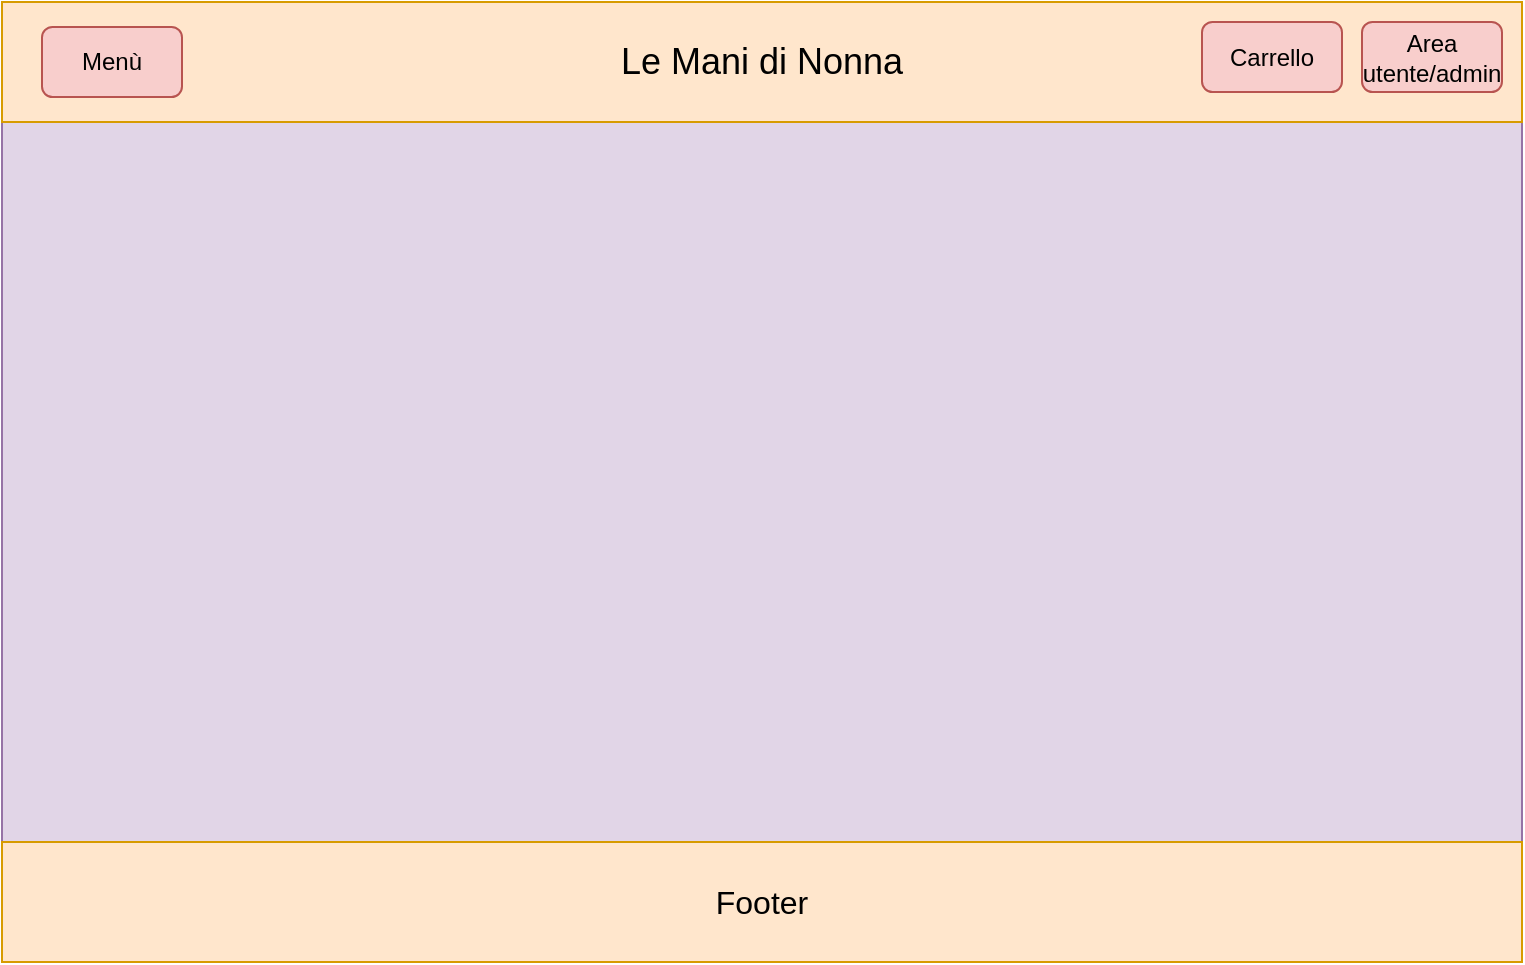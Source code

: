 <mxfile version="16.5.2" type="device"><diagram id="D_s_SHbBlEoiUJImxIal" name="Page-1"><mxGraphModel dx="1209" dy="767" grid="1" gridSize="10" guides="1" tooltips="1" connect="1" arrows="1" fold="1" page="1" pageScale="1" pageWidth="827" pageHeight="1169" math="0" shadow="0"><root><mxCell id="0"/><mxCell id="1" parent="0"/><mxCell id="OwEcgagxbkUqcHsTaHoX-1" value="" style="rounded=0;whiteSpace=wrap;html=1;fillColor=#e1d5e7;strokeColor=#9673a6;" parent="1" vertex="1"><mxGeometry x="40" y="120" width="760" height="480" as="geometry"/></mxCell><mxCell id="OwEcgagxbkUqcHsTaHoX-2" value="&lt;font style=&quot;font-size: 18px&quot;&gt;Le Mani di Nonna&lt;/font&gt;" style="rounded=0;whiteSpace=wrap;html=1;fillColor=#ffe6cc;strokeColor=#d79b00;" parent="1" vertex="1"><mxGeometry x="40" y="120" width="760" height="60" as="geometry"/></mxCell><mxCell id="OwEcgagxbkUqcHsTaHoX-3" value="&lt;font style=&quot;font-size: 16px&quot;&gt;Footer&lt;/font&gt;" style="rounded=0;whiteSpace=wrap;html=1;fillColor=#ffe6cc;strokeColor=#d79b00;" parent="1" vertex="1"><mxGeometry x="40" y="540" width="760" height="60" as="geometry"/></mxCell><mxCell id="OwEcgagxbkUqcHsTaHoX-4" value="Menù" style="rounded=1;whiteSpace=wrap;html=1;fillColor=#f8cecc;strokeColor=#b85450;" parent="1" vertex="1"><mxGeometry x="60" y="132.5" width="70" height="35" as="geometry"/></mxCell><mxCell id="OwEcgagxbkUqcHsTaHoX-5" value="Carrello" style="rounded=1;whiteSpace=wrap;html=1;fillColor=#f8cecc;strokeColor=#b85450;" parent="1" vertex="1"><mxGeometry x="640" y="130" width="70" height="35" as="geometry"/></mxCell><mxCell id="OwEcgagxbkUqcHsTaHoX-6" value="Area utente/admin" style="rounded=1;whiteSpace=wrap;html=1;fillColor=#f8cecc;strokeColor=#b85450;" parent="1" vertex="1"><mxGeometry x="720" y="130" width="70" height="35" as="geometry"/></mxCell></root></mxGraphModel></diagram></mxfile>